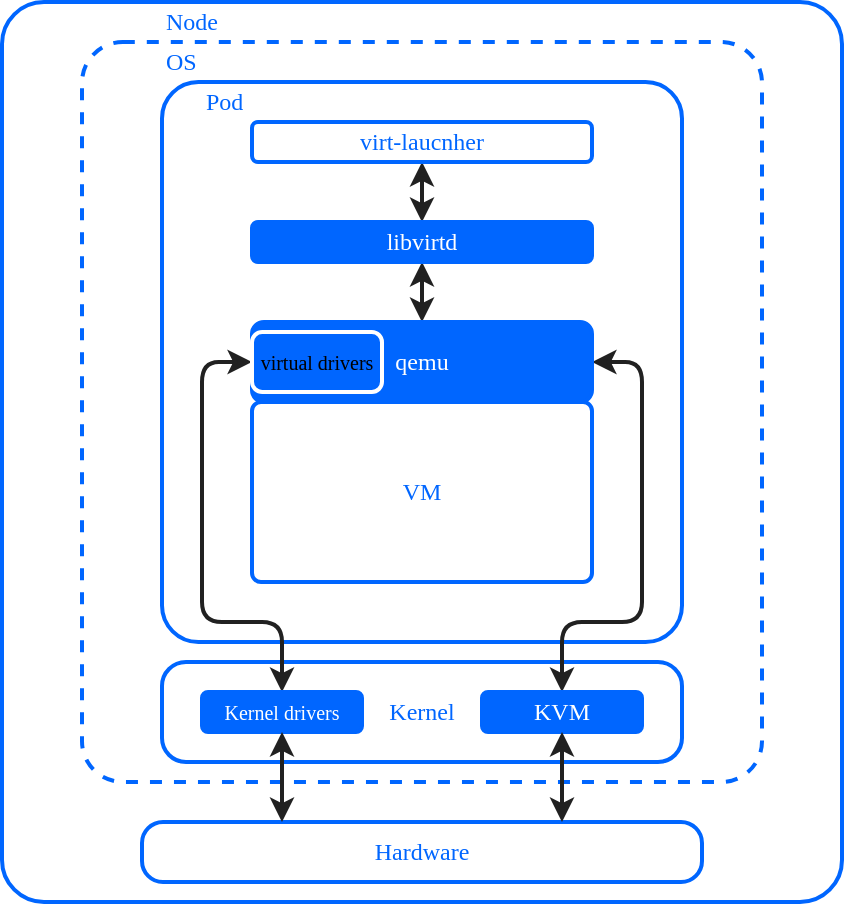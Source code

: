<mxfile>
    <diagram id="EZxaQw9ckF1vR2Bi5WWT" name="vm-v2">
        <mxGraphModel dx="1218" dy="542" grid="1" gridSize="10" guides="1" tooltips="1" connect="1" arrows="1" fold="1" page="1" pageScale="1" pageWidth="690" pageHeight="980" math="0" shadow="0">
            <root>
                <mxCell id="0"/>
                <mxCell id="1" parent="0"/>
                <mxCell id="CsHc_jXI1Mu5Qs9rJTMG-1" value="" style="rounded=1;whiteSpace=wrap;html=1;fillColor=#FFFFFF;fontColor=#0066ff;strokeColor=#0066ff;arcSize=5;strokeWidth=2;fontFamily=JetBrains Mono;fontSource=https%3A%2F%2Ffonts.googleapis.com%2Fcss%3Ffamily%3DJetBrains%2BMono;" parent="1" vertex="1">
                    <mxGeometry x="40" y="120" width="420" height="450" as="geometry"/>
                </mxCell>
                <mxCell id="CsHc_jXI1Mu5Qs9rJTMG-2" value="" style="rounded=1;whiteSpace=wrap;html=1;fillColor=none;dashed=1;fontColor=#0066ff;strokeColor=#0066ff;arcSize=6;strokeWidth=2;fontFamily=JetBrains Mono;fontSource=https%3A%2F%2Ffonts.googleapis.com%2Fcss%3Ffamily%3DJetBrains%2BMono;" parent="1" vertex="1">
                    <mxGeometry x="80" y="140" width="340" height="370" as="geometry"/>
                </mxCell>
                <mxCell id="CsHc_jXI1Mu5Qs9rJTMG-3" value="" style="rounded=1;whiteSpace=wrap;html=1;fillColor=none;fontColor=#0066ff;strokeColor=#0066ff;arcSize=24;strokeWidth=2;fontFamily=JetBrains Mono;fontSource=https%3A%2F%2Ffonts.googleapis.com%2Fcss%3Ffamily%3DJetBrains%2BMono;" parent="1" vertex="1">
                    <mxGeometry x="120" y="450" width="260" height="50" as="geometry"/>
                </mxCell>
                <mxCell id="CsHc_jXI1Mu5Qs9rJTMG-4" value="Node" style="text;html=1;strokeColor=none;fillColor=none;align=left;verticalAlign=middle;whiteSpace=wrap;rounded=0;fontColor=#0066ff;strokeWidth=2;fontFamily=JetBrains Mono;fontSource=https%3A%2F%2Ffonts.googleapis.com%2Fcss%3Ffamily%3DJetBrains%2BMono;" parent="1" vertex="1">
                    <mxGeometry x="120" y="120" width="60" height="20" as="geometry"/>
                </mxCell>
                <mxCell id="CsHc_jXI1Mu5Qs9rJTMG-5" value="" style="rounded=1;whiteSpace=wrap;html=1;fillColor=none;arcSize=7;fontColor=#0066ff;strokeColor=#0066FF;strokeWidth=2;fontFamily=JetBrains Mono;fontSource=https%3A%2F%2Ffonts.googleapis.com%2Fcss%3Ffamily%3DJetBrains%2BMono;" parent="1" vertex="1">
                    <mxGeometry x="120" y="160" width="260" height="280" as="geometry"/>
                </mxCell>
                <mxCell id="CsHc_jXI1Mu5Qs9rJTMG-6" value="Pod" style="text;html=1;strokeColor=none;fillColor=none;align=left;verticalAlign=middle;whiteSpace=wrap;rounded=0;fontColor=#0066ff;strokeWidth=2;fontFamily=JetBrains Mono;fontSource=https%3A%2F%2Ffonts.googleapis.com%2Fcss%3Ffamily%3DJetBrains%2BMono;" parent="1" vertex="1">
                    <mxGeometry x="140" y="160" width="60" height="20" as="geometry"/>
                </mxCell>
                <mxCell id="CsHc_jXI1Mu5Qs9rJTMG-7" style="edgeStyle=none;html=1;exitX=0.5;exitY=1;exitDx=0;exitDy=0;entryX=0.5;entryY=0;entryDx=0;entryDy=0;endArrow=classic;endFill=1;startArrow=classic;startFill=1;fillColor=#f5f5f5;strokeColor=#212121;fontColor=#0066ff;strokeWidth=2;fontFamily=JetBrains Mono;fontSource=https%3A%2F%2Ffonts.googleapis.com%2Fcss%3Ffamily%3DJetBrains%2BMono;" parent="1" source="CsHc_jXI1Mu5Qs9rJTMG-8" target="CsHc_jXI1Mu5Qs9rJTMG-10" edge="1">
                    <mxGeometry relative="1" as="geometry"/>
                </mxCell>
                <mxCell id="CsHc_jXI1Mu5Qs9rJTMG-8" value="virt-laucnher" style="rounded=1;whiteSpace=wrap;html=1;fillColor=none;fontColor=#0066ff;strokeColor=#0066ff;strokeWidth=2;fontFamily=JetBrains Mono;fontSource=https%3A%2F%2Ffonts.googleapis.com%2Fcss%3Ffamily%3DJetBrains%2BMono;" parent="1" vertex="1">
                    <mxGeometry x="165" y="180" width="170" height="20" as="geometry"/>
                </mxCell>
                <mxCell id="CsHc_jXI1Mu5Qs9rJTMG-9" style="edgeStyle=none;html=1;exitX=0.5;exitY=1;exitDx=0;exitDy=0;entryX=0.5;entryY=0;entryDx=0;entryDy=0;endArrow=classic;endFill=1;startArrow=classic;startFill=1;fillColor=#f5f5f5;strokeColor=#212121;fontColor=#0066ff;strokeWidth=2;fontFamily=JetBrains Mono;fontSource=https%3A%2F%2Ffonts.googleapis.com%2Fcss%3Ffamily%3DJetBrains%2BMono;" parent="1" source="CsHc_jXI1Mu5Qs9rJTMG-10" target="CsHc_jXI1Mu5Qs9rJTMG-22" edge="1">
                    <mxGeometry relative="1" as="geometry"/>
                </mxCell>
                <mxCell id="CsHc_jXI1Mu5Qs9rJTMG-10" value="libvirtd" style="rounded=1;whiteSpace=wrap;html=1;fillColor=#0066ff;fontColor=#FFFFFF;strokeColor=#0066ff;strokeWidth=2;fontFamily=JetBrains Mono;fontSource=https%3A%2F%2Ffonts.googleapis.com%2Fcss%3Ffamily%3DJetBrains%2BMono;" parent="1" vertex="1">
                    <mxGeometry x="165" y="230" width="170" height="20" as="geometry"/>
                </mxCell>
                <mxCell id="CsHc_jXI1Mu5Qs9rJTMG-11" style="edgeStyle=orthogonalEdgeStyle;html=1;exitX=1;exitY=0.5;exitDx=0;exitDy=0;strokeColor=#212121;fontColor=#FFFFFF;endArrow=classic;endFill=1;startArrow=classic;startFill=1;strokeWidth=2;entryX=0.5;entryY=0;entryDx=0;entryDy=0;fontFamily=JetBrains Mono;fontSource=https%3A%2F%2Ffonts.googleapis.com%2Fcss%3Ffamily%3DJetBrains%2BMono;" parent="1" source="CsHc_jXI1Mu5Qs9rJTMG-22" target="CsHc_jXI1Mu5Qs9rJTMG-15" edge="1">
                    <mxGeometry relative="1" as="geometry">
                        <Array as="points">
                            <mxPoint x="360" y="300"/>
                            <mxPoint x="360" y="430"/>
                            <mxPoint x="320" y="430"/>
                        </Array>
                        <mxPoint x="350" y="470" as="targetPoint"/>
                    </mxGeometry>
                </mxCell>
                <mxCell id="CsHc_jXI1Mu5Qs9rJTMG-12" style="edgeStyle=orthogonalEdgeStyle;html=1;exitX=0;exitY=0.5;exitDx=0;exitDy=0;entryX=0.5;entryY=0;entryDx=0;entryDy=0;strokeColor=#212121;fontColor=#FFFFFF;endFill=1;startArrow=classic;startFill=1;strokeWidth=2;shadow=0;jumpStyle=arc;fontFamily=JetBrains Mono;fontSource=https%3A%2F%2Ffonts.googleapis.com%2Fcss%3Ffamily%3DJetBrains%2BMono;" parent="1" source="CsHc_jXI1Mu5Qs9rJTMG-23" target="CsHc_jXI1Mu5Qs9rJTMG-17" edge="1">
                    <mxGeometry relative="1" as="geometry">
                        <Array as="points">
                            <mxPoint x="140" y="300"/>
                            <mxPoint x="140" y="430"/>
                            <mxPoint x="180" y="430"/>
                        </Array>
                    </mxGeometry>
                </mxCell>
                <mxCell id="CsHc_jXI1Mu5Qs9rJTMG-13" value="VM" style="rounded=1;whiteSpace=wrap;html=1;fillColor=none;fontColor=#0066ff;strokeColor=#0066ff;arcSize=5;strokeWidth=2;fontFamily=JetBrains Mono;fontSource=https%3A%2F%2Ffonts.googleapis.com%2Fcss%3Ffamily%3DJetBrains%2BMono;" parent="1" vertex="1">
                    <mxGeometry x="165" y="320" width="170" height="90" as="geometry"/>
                </mxCell>
                <mxCell id="CsHc_jXI1Mu5Qs9rJTMG-14" value="Kernel" style="text;html=1;strokeColor=none;fillColor=none;align=center;verticalAlign=middle;whiteSpace=wrap;rounded=0;fontColor=#0066ff;strokeWidth=2;fontFamily=JetBrains Mono;fontSource=https%3A%2F%2Ffonts.googleapis.com%2Fcss%3Ffamily%3DJetBrains%2BMono;" parent="1" vertex="1">
                    <mxGeometry x="220" y="465" width="60" height="20" as="geometry"/>
                </mxCell>
                <mxCell id="CsHc_jXI1Mu5Qs9rJTMG-15" value="KVM" style="rounded=1;whiteSpace=wrap;html=1;fillColor=#0066ff;fontColor=#FFFFFF;strokeColor=#0066ff;strokeWidth=2;fontFamily=JetBrains Mono;fontSource=https%3A%2F%2Ffonts.googleapis.com%2Fcss%3Ffamily%3DJetBrains%2BMono;" parent="1" vertex="1">
                    <mxGeometry x="280" y="465" width="80" height="20" as="geometry"/>
                </mxCell>
                <mxCell id="CsHc_jXI1Mu5Qs9rJTMG-16" value="OS" style="text;html=1;strokeColor=none;fillColor=none;align=left;verticalAlign=middle;whiteSpace=wrap;rounded=0;fontColor=#0066ff;strokeWidth=2;fontFamily=JetBrains Mono;fontSource=https%3A%2F%2Ffonts.googleapis.com%2Fcss%3Ffamily%3DJetBrains%2BMono;" parent="1" vertex="1">
                    <mxGeometry x="120" y="140" width="60" height="20" as="geometry"/>
                </mxCell>
                <mxCell id="CsHc_jXI1Mu5Qs9rJTMG-17" value="Kernel drivers" style="rounded=1;whiteSpace=wrap;html=1;fillColor=#0066ff;fontColor=#FFFFFF;strokeColor=#0066ff;strokeWidth=2;fontFamily=JetBrains Mono;fontSource=https%3A%2F%2Ffonts.googleapis.com%2Fcss%3Ffamily%3DJetBrains%2BMono;fontSize=10;" parent="1" vertex="1">
                    <mxGeometry x="140" y="465" width="80" height="20" as="geometry"/>
                </mxCell>
                <mxCell id="CsHc_jXI1Mu5Qs9rJTMG-18" value="" style="rounded=1;whiteSpace=wrap;html=1;fillColor=none;fontColor=#0066ff;strokeColor=#0066ff;arcSize=35;strokeWidth=2;fillStyle=hatch;gradientColor=none;perimeterSpacing=0;fontFamily=JetBrains Mono;fontSource=https%3A%2F%2Ffonts.googleapis.com%2Fcss%3Ffamily%3DJetBrains%2BMono;" parent="1" vertex="1">
                    <mxGeometry x="110" y="530" width="280" height="30" as="geometry"/>
                </mxCell>
                <mxCell id="CsHc_jXI1Mu5Qs9rJTMG-19" value="Hardware" style="text;html=1;strokeColor=none;fillColor=none;align=center;verticalAlign=middle;whiteSpace=wrap;rounded=0;fontColor=#0066ff;strokeWidth=2;fontFamily=JetBrains Mono;fontSource=https%3A%2F%2Ffonts.googleapis.com%2Fcss%3Ffamily%3DJetBrains%2BMono;" parent="1" vertex="1">
                    <mxGeometry x="220" y="535" width="60" height="20" as="geometry"/>
                </mxCell>
                <mxCell id="CsHc_jXI1Mu5Qs9rJTMG-20" style="edgeStyle=orthogonalEdgeStyle;html=1;exitX=0.25;exitY=0;exitDx=0;exitDy=0;strokeColor=#212121;fontColor=#FFFFFF;endFill=1;startArrow=classic;startFill=1;strokeWidth=2;fontFamily=JetBrains Mono;fontSource=https%3A%2F%2Ffonts.googleapis.com%2Fcss%3Ffamily%3DJetBrains%2BMono;" parent="1" source="CsHc_jXI1Mu5Qs9rJTMG-18" target="CsHc_jXI1Mu5Qs9rJTMG-17" edge="1">
                    <mxGeometry relative="1" as="geometry">
                        <mxPoint x="195" y="340" as="sourcePoint"/>
                        <mxPoint x="180" y="500" as="targetPoint"/>
                        <Array as="points"/>
                    </mxGeometry>
                </mxCell>
                <mxCell id="CsHc_jXI1Mu5Qs9rJTMG-21" style="edgeStyle=orthogonalEdgeStyle;html=1;exitX=0.75;exitY=0;exitDx=0;exitDy=0;strokeColor=#212121;fontColor=#FFFFFF;endFill=1;startArrow=classic;startFill=1;strokeWidth=2;entryX=0.5;entryY=1;entryDx=0;entryDy=0;fontFamily=JetBrains Mono;fontSource=https%3A%2F%2Ffonts.googleapis.com%2Fcss%3Ffamily%3DJetBrains%2BMono;" parent="1" source="CsHc_jXI1Mu5Qs9rJTMG-18" target="CsHc_jXI1Mu5Qs9rJTMG-15" edge="1">
                    <mxGeometry relative="1" as="geometry">
                        <mxPoint x="190" y="540" as="sourcePoint"/>
                        <mxPoint x="190" y="510" as="targetPoint"/>
                        <Array as="points">
                            <mxPoint x="320" y="520"/>
                            <mxPoint x="320" y="520"/>
                        </Array>
                    </mxGeometry>
                </mxCell>
                <mxCell id="CsHc_jXI1Mu5Qs9rJTMG-22" value="qemu" style="rounded=1;whiteSpace=wrap;html=1;fillColor=#0066ff;fontColor=#FFFFFF;strokeColor=#0066ff;strokeWidth=2;fillStyle=auto;fontFamily=JetBrains Mono;fontSource=https%3A%2F%2Ffonts.googleapis.com%2Fcss%3Ffamily%3DJetBrains%2BMono;" parent="1" vertex="1">
                    <mxGeometry x="165" y="280" width="170" height="40" as="geometry"/>
                </mxCell>
                <mxCell id="CsHc_jXI1Mu5Qs9rJTMG-23" value="virtual drivers" style="rounded=1;whiteSpace=wrap;html=1;fillColor=#0066FF;arcSize=17;strokeWidth=2;strokeColor=#FFFFFF;fillStyle=solid;fontFamily=JetBrains Mono;fontSource=https%3A%2F%2Ffonts.googleapis.com%2Fcss%3Ffamily%3DJetBrains%2BMono;fontSize=10;" parent="1" vertex="1">
                    <mxGeometry x="165" y="285" width="65" height="30" as="geometry"/>
                </mxCell>
            </root>
        </mxGraphModel>
    </diagram>
    <diagram id="kv-T1LsQx3oSgUZRt7tn" name="vm-v1">
        <mxGraphModel dx="2558" dy="645" grid="1" gridSize="10" guides="1" tooltips="1" connect="1" arrows="1" fold="1" page="1" pageScale="1" pageWidth="690" pageHeight="980" math="0" shadow="0">
            <root>
                <mxCell id="0"/>
                <mxCell id="1" parent="0"/>
                <mxCell id="2" value="" style="rounded=1;whiteSpace=wrap;html=1;fillColor=#FFFFFF;fontColor=#0066ff;strokeColor=#0066ff;arcSize=5;strokeWidth=2;" parent="1" vertex="1">
                    <mxGeometry x="100" y="160" width="240" height="370" as="geometry"/>
                </mxCell>
                <mxCell id="12" value="" style="rounded=1;whiteSpace=wrap;html=1;fillColor=none;dashed=1;fontColor=#0066ff;strokeColor=#0066ff;arcSize=6;strokeWidth=2;" parent="1" vertex="1">
                    <mxGeometry x="110" y="180" width="220" height="340" as="geometry"/>
                </mxCell>
                <mxCell id="19" value="" style="rounded=1;whiteSpace=wrap;html=1;fillColor=none;dashed=1;fontColor=#0066ff;strokeColor=#0066ff;arcSize=24;strokeWidth=2;" parent="1" vertex="1">
                    <mxGeometry x="130" y="460" width="180" height="50" as="geometry"/>
                </mxCell>
                <mxCell id="3" value="Node" style="text;html=1;strokeColor=none;fillColor=none;align=left;verticalAlign=middle;whiteSpace=wrap;rounded=0;fontColor=#0066ff;strokeWidth=2;" parent="1" vertex="1">
                    <mxGeometry x="120" y="160" width="60" height="20" as="geometry"/>
                </mxCell>
                <mxCell id="5" value="" style="rounded=1;whiteSpace=wrap;html=1;fillColor=none;arcSize=7;fontColor=#0066ff;strokeColor=#0066ff;strokeWidth=2;" parent="1" vertex="1">
                    <mxGeometry x="130" y="200" width="180" height="240" as="geometry"/>
                </mxCell>
                <mxCell id="7" value="Pod" style="text;html=1;strokeColor=none;fillColor=none;align=left;verticalAlign=middle;whiteSpace=wrap;rounded=0;fontColor=#0066ff;strokeWidth=2;" parent="1" vertex="1">
                    <mxGeometry x="150" y="200" width="60" height="20" as="geometry"/>
                </mxCell>
                <mxCell id="16" style="edgeStyle=none;html=1;exitX=0.5;exitY=1;exitDx=0;exitDy=0;entryX=0.5;entryY=0;entryDx=0;entryDy=0;endArrow=classic;endFill=1;startArrow=classic;startFill=1;fillColor=#f5f5f5;strokeColor=#0066ff;fontColor=#0066ff;strokeWidth=2;" parent="1" source="8" target="9" edge="1">
                    <mxGeometry relative="1" as="geometry"/>
                </mxCell>
                <mxCell id="8" value="virt-laucnher" style="rounded=1;whiteSpace=wrap;html=1;fillColor=none;fontColor=#0066ff;strokeColor=#0066ff;strokeWidth=2;" parent="1" vertex="1">
                    <mxGeometry x="150" y="220" width="140" height="20" as="geometry"/>
                </mxCell>
                <mxCell id="15" style="edgeStyle=none;html=1;exitX=0.5;exitY=1;exitDx=0;exitDy=0;entryX=0.5;entryY=0;entryDx=0;entryDy=0;endArrow=classic;endFill=1;startArrow=classic;startFill=1;fillColor=#f5f5f5;strokeColor=#0066ff;fontColor=#0066ff;strokeWidth=2;" parent="1" source="9" target="10" edge="1">
                    <mxGeometry relative="1" as="geometry"/>
                </mxCell>
                <mxCell id="9" value="libvirtd" style="rounded=1;whiteSpace=wrap;html=1;fillColor=#0066ff;fontColor=#FFFFFF;strokeColor=#0066ff;strokeWidth=2;" parent="1" vertex="1">
                    <mxGeometry x="150" y="270" width="140" height="20" as="geometry"/>
                </mxCell>
                <mxCell id="20" style="edgeStyle=orthogonalEdgeStyle;html=1;exitX=1;exitY=0.5;exitDx=0;exitDy=0;entryX=1;entryY=0.5;entryDx=0;entryDy=0;strokeColor=#0066ff;fontColor=#FFFFFF;endArrow=classic;endFill=1;startArrow=classic;startFill=1;strokeWidth=2;" parent="1" source="10" target="14" edge="1">
                    <mxGeometry relative="1" as="geometry">
                        <Array as="points">
                            <mxPoint x="320" y="330"/>
                            <mxPoint x="320" y="485"/>
                        </Array>
                    </mxGeometry>
                </mxCell>
                <mxCell id="10" value="qemu" style="rounded=1;whiteSpace=wrap;html=1;fillColor=#0066ff;fontColor=#FFFFFF;strokeColor=#0066ff;strokeWidth=2;" parent="1" vertex="1">
                    <mxGeometry x="150" y="320" width="140" height="20" as="geometry"/>
                </mxCell>
                <mxCell id="11" value="VM" style="rounded=1;whiteSpace=wrap;html=1;fillColor=none;fontColor=#0066ff;strokeColor=#0066ff;arcSize=5;strokeWidth=2;" parent="1" vertex="1">
                    <mxGeometry x="150" y="340" width="140" height="80" as="geometry"/>
                </mxCell>
                <mxCell id="13" value="Kernel" style="text;html=1;strokeColor=none;fillColor=none;align=left;verticalAlign=middle;whiteSpace=wrap;rounded=0;fontColor=#0066ff;strokeWidth=2;" parent="1" vertex="1">
                    <mxGeometry x="140" y="460" width="60" height="20" as="geometry"/>
                </mxCell>
                <mxCell id="14" value="KVM" style="rounded=1;whiteSpace=wrap;html=1;fillColor=#0066ff;fontColor=#FFFFFF;strokeColor=#0066ff;strokeWidth=2;" parent="1" vertex="1">
                    <mxGeometry x="180" y="475" width="80" height="20" as="geometry"/>
                </mxCell>
                <mxCell id="17" value="OS" style="text;html=1;strokeColor=none;fillColor=none;align=left;verticalAlign=middle;whiteSpace=wrap;rounded=0;fontColor=#0066ff;strokeWidth=2;" parent="1" vertex="1">
                    <mxGeometry x="120" y="180" width="60" height="20" as="geometry"/>
                </mxCell>
            </root>
        </mxGraphModel>
    </diagram>
</mxfile>
